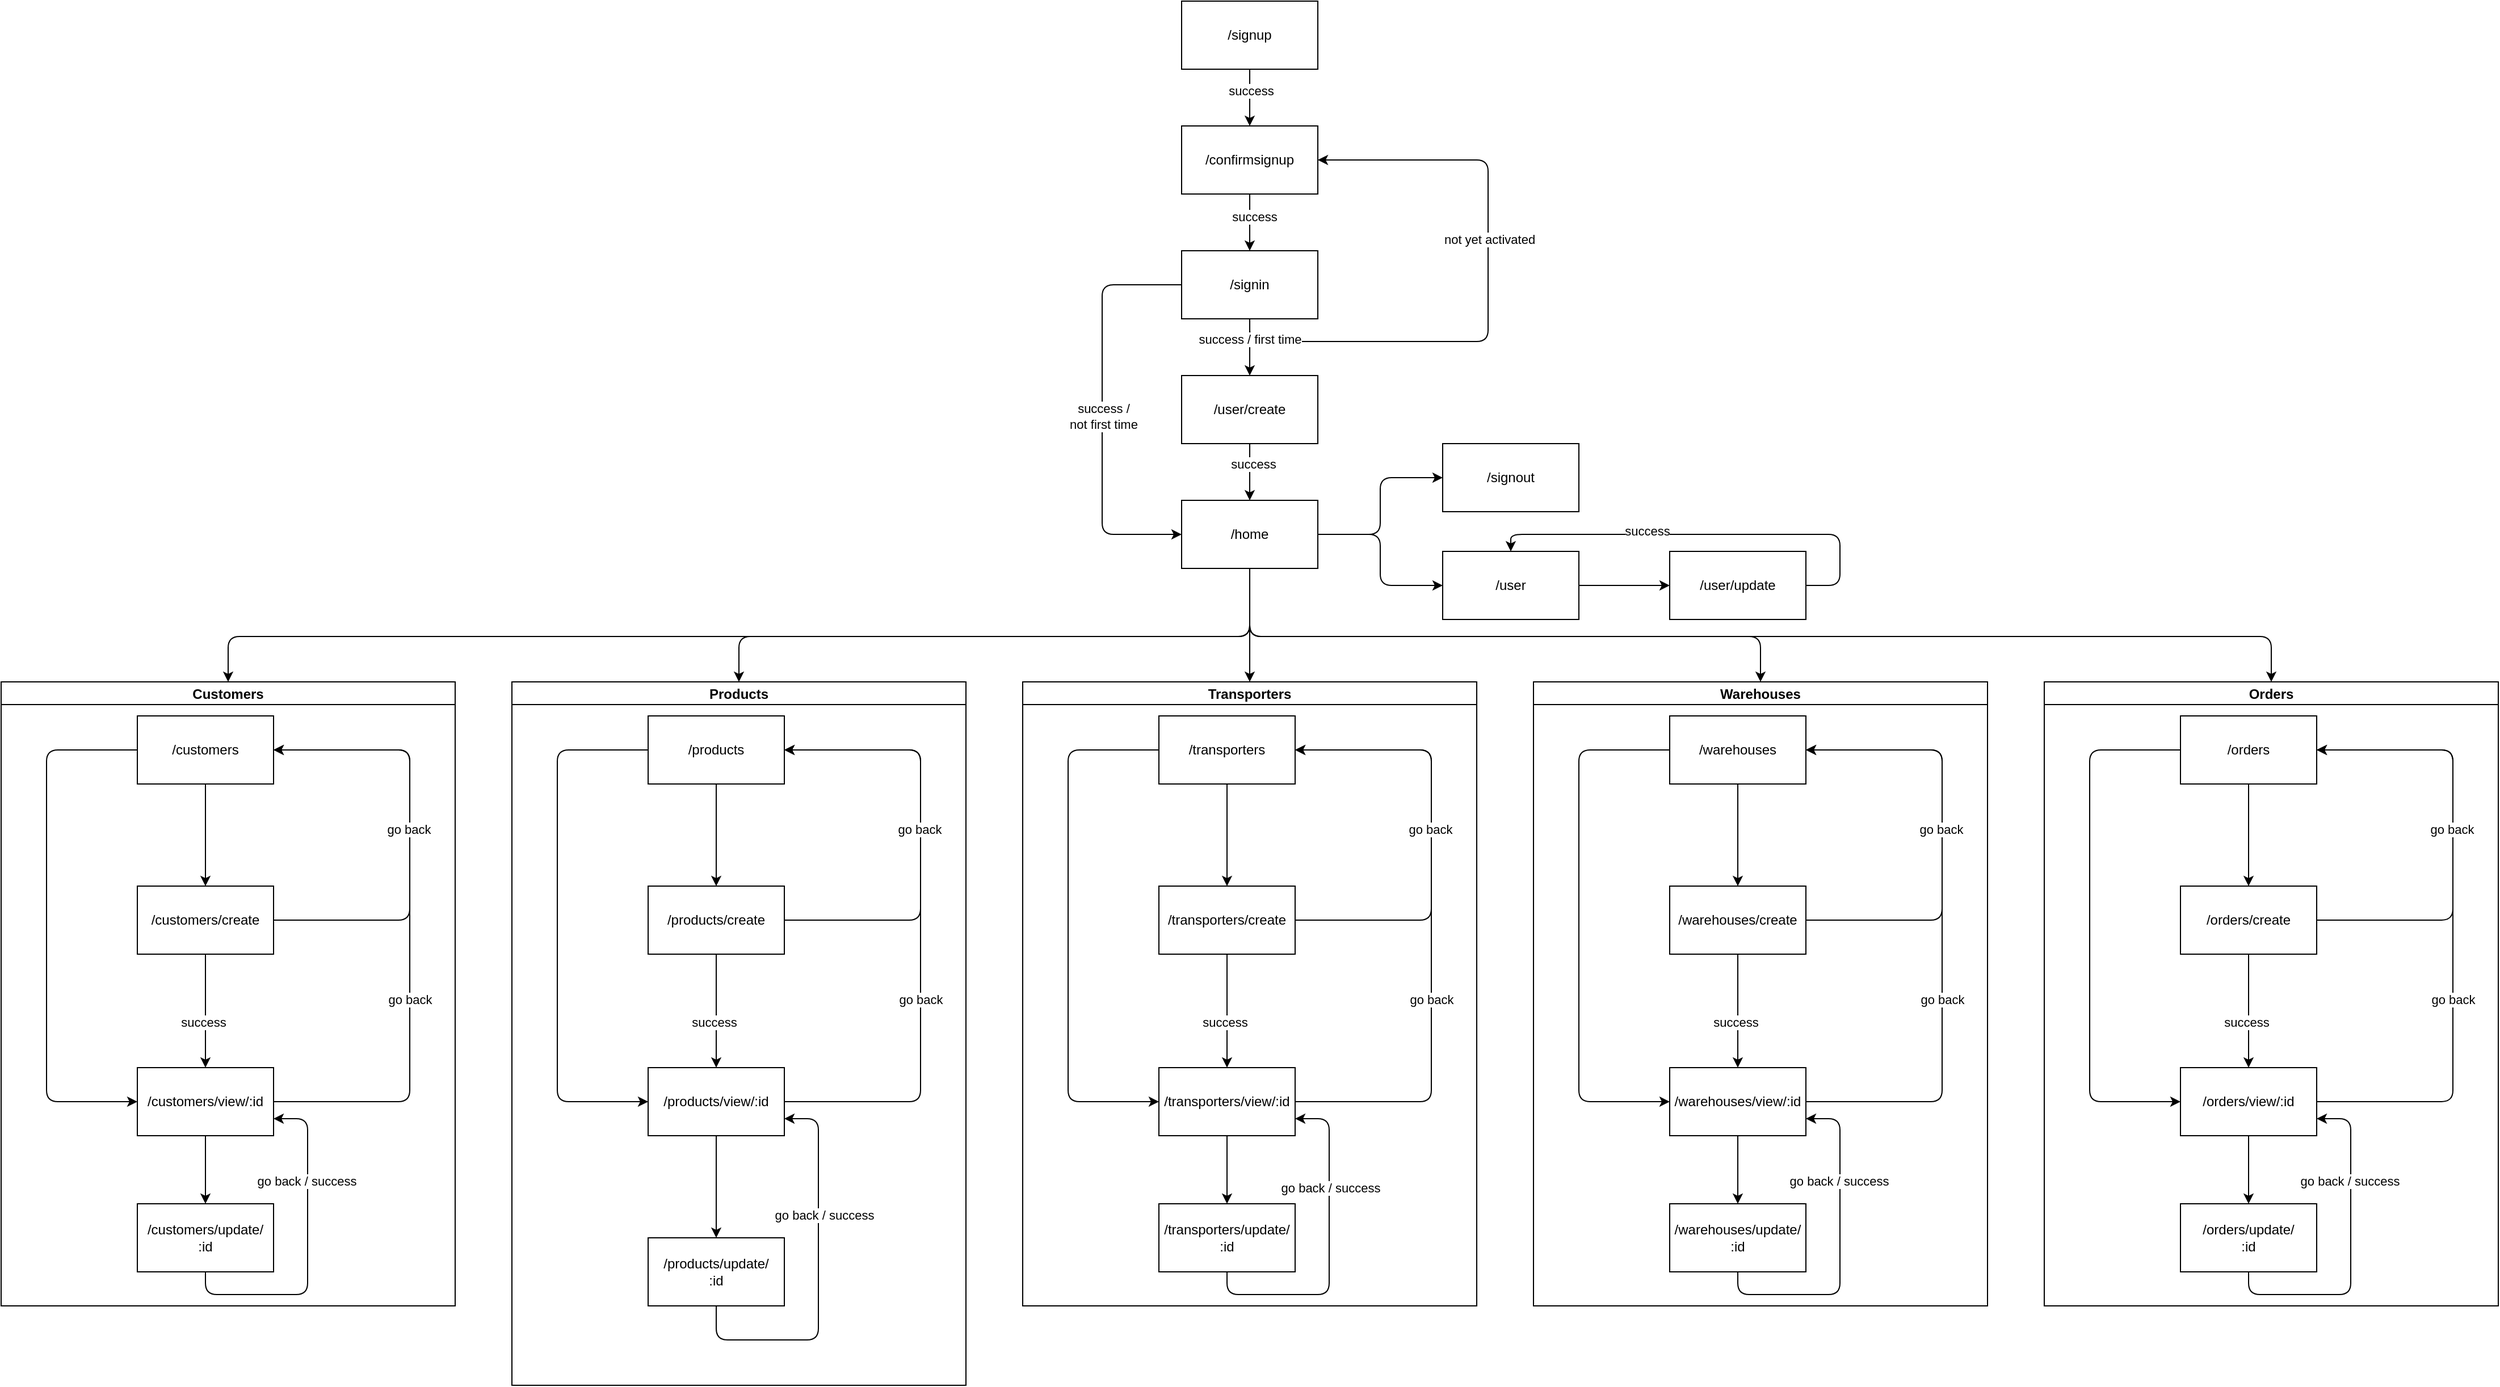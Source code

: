 <mxfile>
    <diagram id="BKjHCZ8m2CWluMup_G1p" name="Page-1">
        <mxGraphModel dx="1771" dy="754" grid="1" gridSize="10" guides="1" tooltips="1" connect="1" arrows="1" fold="1" page="1" pageScale="1" pageWidth="827" pageHeight="1169" math="0" shadow="0">
            <root>
                <mxCell id="0"/>
                <mxCell id="1" parent="0"/>
                <mxCell id="113" value="/signup" style="rounded=0;whiteSpace=wrap;html=1;" vertex="1" parent="1">
                    <mxGeometry x="650" y="100" width="120" height="60" as="geometry"/>
                </mxCell>
                <mxCell id="114" value="/confirmsignup" style="rounded=0;whiteSpace=wrap;html=1;" vertex="1" parent="1">
                    <mxGeometry x="650" y="210" width="120" height="60" as="geometry"/>
                </mxCell>
                <mxCell id="115" value="" style="edgeStyle=none;html=1;" edge="1" parent="1" source="113" target="114">
                    <mxGeometry relative="1" as="geometry"/>
                </mxCell>
                <mxCell id="116" value="success" style="edgeLabel;html=1;align=center;verticalAlign=middle;resizable=0;points=[];" vertex="1" connectable="0" parent="115">
                    <mxGeometry x="-0.242" y="1" relative="1" as="geometry">
                        <mxPoint as="offset"/>
                    </mxGeometry>
                </mxCell>
                <mxCell id="452" style="edgeStyle=orthogonalEdgeStyle;html=1;elbow=vertical;entryX=1;entryY=0.5;entryDx=0;entryDy=0;exitX=0.5;exitY=1;exitDx=0;exitDy=0;" edge="1" parent="1" source="117" target="114">
                    <mxGeometry relative="1" as="geometry">
                        <mxPoint x="870" y="290" as="targetPoint"/>
                        <Array as="points">
                            <mxPoint x="710" y="400"/>
                            <mxPoint x="920" y="400"/>
                            <mxPoint x="920" y="240"/>
                        </Array>
                    </mxGeometry>
                </mxCell>
                <mxCell id="453" value="not yet activated" style="edgeLabel;html=1;align=center;verticalAlign=middle;resizable=0;points=[];" vertex="1" connectable="0" parent="452">
                    <mxGeometry x="0.185" y="-1" relative="1" as="geometry">
                        <mxPoint as="offset"/>
                    </mxGeometry>
                </mxCell>
                <mxCell id="117" value="/signin" style="rounded=0;whiteSpace=wrap;html=1;" vertex="1" parent="1">
                    <mxGeometry x="650" y="320" width="120" height="60" as="geometry"/>
                </mxCell>
                <mxCell id="118" value="" style="edgeStyle=none;html=1;" edge="1" parent="1" source="114" target="117">
                    <mxGeometry relative="1" as="geometry"/>
                </mxCell>
                <mxCell id="119" value="success" style="edgeLabel;html=1;align=center;verticalAlign=middle;resizable=0;points=[];" vertex="1" connectable="0" parent="118">
                    <mxGeometry x="-0.2" y="4" relative="1" as="geometry">
                        <mxPoint as="offset"/>
                    </mxGeometry>
                </mxCell>
                <mxCell id="120" value="/user/create" style="rounded=0;whiteSpace=wrap;html=1;" vertex="1" parent="1">
                    <mxGeometry x="650" y="430" width="120" height="60" as="geometry"/>
                </mxCell>
                <mxCell id="121" style="edgeStyle=orthogonalEdgeStyle;html=1;entryX=0.5;entryY=0;entryDx=0;entryDy=0;" edge="1" parent="1" source="117" target="120">
                    <mxGeometry relative="1" as="geometry"/>
                </mxCell>
                <mxCell id="122" value="success / first time" style="edgeLabel;html=1;align=center;verticalAlign=middle;resizable=0;points=[];" vertex="1" connectable="0" parent="121">
                    <mxGeometry x="-0.276" relative="1" as="geometry">
                        <mxPoint as="offset"/>
                    </mxGeometry>
                </mxCell>
                <mxCell id="436" style="edgeStyle=orthogonalEdgeStyle;html=1;exitX=0.5;exitY=1;exitDx=0;exitDy=0;elbow=vertical;" edge="1" parent="1" source="123" target="370">
                    <mxGeometry relative="1" as="geometry"/>
                </mxCell>
                <mxCell id="437" style="edgeStyle=orthogonalEdgeStyle;html=1;entryX=0.5;entryY=0;entryDx=0;entryDy=0;elbow=vertical;" edge="1" parent="1" source="123" target="386">
                    <mxGeometry relative="1" as="geometry">
                        <Array as="points">
                            <mxPoint x="710" y="660"/>
                            <mxPoint x="260" y="660"/>
                        </Array>
                    </mxGeometry>
                </mxCell>
                <mxCell id="438" style="edgeStyle=orthogonalEdgeStyle;html=1;elbow=vertical;" edge="1" parent="1" source="123" target="354">
                    <mxGeometry relative="1" as="geometry">
                        <Array as="points">
                            <mxPoint x="710" y="660"/>
                            <mxPoint x="1160" y="660"/>
                        </Array>
                    </mxGeometry>
                </mxCell>
                <mxCell id="439" style="edgeStyle=orthogonalEdgeStyle;html=1;elbow=vertical;entryX=0.5;entryY=0;entryDx=0;entryDy=0;" edge="1" parent="1" source="123" target="418">
                    <mxGeometry relative="1" as="geometry">
                        <mxPoint x="140" y="660" as="targetPoint"/>
                        <Array as="points">
                            <mxPoint x="710" y="660"/>
                            <mxPoint x="-190" y="660"/>
                        </Array>
                    </mxGeometry>
                </mxCell>
                <mxCell id="440" style="edgeStyle=orthogonalEdgeStyle;html=1;entryX=0.5;entryY=0;entryDx=0;entryDy=0;elbow=vertical;" edge="1" parent="1" source="123" target="402">
                    <mxGeometry relative="1" as="geometry">
                        <Array as="points">
                            <mxPoint x="710" y="660"/>
                            <mxPoint x="1610" y="660"/>
                        </Array>
                    </mxGeometry>
                </mxCell>
                <mxCell id="442" value="" style="edgeStyle=orthogonalEdgeStyle;html=1;elbow=vertical;" edge="1" parent="1" source="123" target="441">
                    <mxGeometry relative="1" as="geometry"/>
                </mxCell>
                <mxCell id="446" style="edgeStyle=orthogonalEdgeStyle;html=1;entryX=0;entryY=0.5;entryDx=0;entryDy=0;elbow=vertical;" edge="1" parent="1" source="123" target="444">
                    <mxGeometry relative="1" as="geometry"/>
                </mxCell>
                <mxCell id="123" value="/home" style="rounded=0;whiteSpace=wrap;html=1;" vertex="1" parent="1">
                    <mxGeometry x="650" y="540" width="120" height="60" as="geometry"/>
                </mxCell>
                <mxCell id="124" style="edgeStyle=orthogonalEdgeStyle;html=1;entryX=0;entryY=0.5;entryDx=0;entryDy=0;" edge="1" parent="1" source="117" target="123">
                    <mxGeometry relative="1" as="geometry">
                        <Array as="points">
                            <mxPoint x="580" y="350"/>
                            <mxPoint x="580" y="570"/>
                        </Array>
                    </mxGeometry>
                </mxCell>
                <mxCell id="125" value="success / &lt;br&gt;not first time" style="edgeLabel;html=1;align=center;verticalAlign=middle;resizable=0;points=[];" vertex="1" connectable="0" parent="124">
                    <mxGeometry x="0.031" y="1" relative="1" as="geometry">
                        <mxPoint as="offset"/>
                    </mxGeometry>
                </mxCell>
                <mxCell id="126" style="edgeStyle=orthogonalEdgeStyle;html=1;entryX=0.5;entryY=0;entryDx=0;entryDy=0;" edge="1" parent="1" source="120" target="123">
                    <mxGeometry relative="1" as="geometry"/>
                </mxCell>
                <mxCell id="127" value="success" style="edgeLabel;html=1;align=center;verticalAlign=middle;resizable=0;points=[];" vertex="1" connectable="0" parent="126">
                    <mxGeometry x="-0.287" y="3" relative="1" as="geometry">
                        <mxPoint as="offset"/>
                    </mxGeometry>
                </mxCell>
                <mxCell id="354" value="Warehouses" style="swimlane;startSize=20;horizontal=1;containerType=tree;" vertex="1" parent="1">
                    <mxGeometry x="960" y="700" width="400" height="550" as="geometry">
                        <mxRectangle x="1010" y="680" width="100" height="20" as="alternateBounds"/>
                    </mxGeometry>
                </mxCell>
                <mxCell id="230" value="/warehouses" style="rounded=0;whiteSpace=wrap;html=1;" vertex="1" parent="354">
                    <mxGeometry x="120" y="30" width="120" height="60" as="geometry"/>
                </mxCell>
                <mxCell id="366" style="edgeStyle=orthogonalEdgeStyle;html=1;elbow=vertical;" edge="1" parent="354" source="235">
                    <mxGeometry relative="1" as="geometry">
                        <mxPoint x="240" y="60" as="targetPoint"/>
                        <Array as="points">
                            <mxPoint x="360" y="210"/>
                            <mxPoint x="360" y="60"/>
                        </Array>
                    </mxGeometry>
                </mxCell>
                <mxCell id="235" value="/warehouses/create" style="rounded=0;whiteSpace=wrap;html=1;" vertex="1" parent="354">
                    <mxGeometry x="120" y="180" width="120" height="60" as="geometry"/>
                </mxCell>
                <mxCell id="359" style="edgeStyle=orthogonalEdgeStyle;curved=1;html=1;elbow=vertical;" edge="1" parent="354" source="230" target="235">
                    <mxGeometry relative="1" as="geometry"/>
                </mxCell>
                <mxCell id="364" style="edgeStyle=orthogonalEdgeStyle;html=1;entryX=1;entryY=0.5;entryDx=0;entryDy=0;elbow=vertical;" edge="1" parent="354" source="240" target="230">
                    <mxGeometry relative="1" as="geometry">
                        <Array as="points">
                            <mxPoint x="360" y="370"/>
                            <mxPoint x="360" y="60"/>
                        </Array>
                    </mxGeometry>
                </mxCell>
                <mxCell id="365" value="go back" style="edgeLabel;html=1;align=center;verticalAlign=middle;resizable=0;points=[];" vertex="1" connectable="0" parent="364">
                    <mxGeometry x="-0.005" y="1" relative="1" as="geometry">
                        <mxPoint y="-87" as="offset"/>
                    </mxGeometry>
                </mxCell>
                <mxCell id="240" value="/warehouses/view/:id" style="rounded=0;whiteSpace=wrap;html=1;" vertex="1" parent="354">
                    <mxGeometry x="120" y="340" width="120" height="60" as="geometry"/>
                </mxCell>
                <mxCell id="362" style="edgeStyle=orthogonalEdgeStyle;html=1;elbow=vertical;entryX=0;entryY=0.5;entryDx=0;entryDy=0;" edge="1" parent="354" source="230" target="240">
                    <mxGeometry relative="1" as="geometry">
                        <mxPoint x="50" y="370" as="targetPoint"/>
                        <Array as="points">
                            <mxPoint x="40" y="60"/>
                            <mxPoint x="40" y="370"/>
                        </Array>
                    </mxGeometry>
                </mxCell>
                <mxCell id="231" style="edgeStyle=orthogonalEdgeStyle;html=1;entryX=0.5;entryY=0;entryDx=0;entryDy=0;" edge="1" parent="354" source="235" target="240">
                    <mxGeometry relative="1" as="geometry"/>
                </mxCell>
                <mxCell id="232" value="success" style="edgeLabel;html=1;align=center;verticalAlign=middle;resizable=0;points=[];" vertex="1" connectable="0" parent="231">
                    <mxGeometry x="0.221" y="-2" relative="1" as="geometry">
                        <mxPoint y="-1" as="offset"/>
                    </mxGeometry>
                </mxCell>
                <mxCell id="367" style="edgeStyle=orthogonalEdgeStyle;html=1;elbow=vertical;entryX=1;entryY=0.75;entryDx=0;entryDy=0;exitX=0.5;exitY=1;exitDx=0;exitDy=0;" edge="1" parent="354" source="246" target="240">
                    <mxGeometry relative="1" as="geometry">
                        <mxPoint x="360" y="140" as="targetPoint"/>
                        <Array as="points">
                            <mxPoint x="180" y="540"/>
                            <mxPoint x="270" y="540"/>
                            <mxPoint x="270" y="385"/>
                        </Array>
                    </mxGeometry>
                </mxCell>
                <mxCell id="246" value="/warehouses/update/&lt;br&gt;:id" style="rounded=0;whiteSpace=wrap;html=1;" vertex="1" parent="354">
                    <mxGeometry x="120" y="460" width="120" height="60" as="geometry"/>
                </mxCell>
                <mxCell id="363" style="edgeStyle=orthogonalEdgeStyle;html=1;entryX=0.5;entryY=0;entryDx=0;entryDy=0;elbow=vertical;" edge="1" parent="354" source="240" target="246">
                    <mxGeometry relative="1" as="geometry"/>
                </mxCell>
                <mxCell id="368" value="go back" style="edgeLabel;html=1;align=center;verticalAlign=middle;resizable=0;points=[];" vertex="1" connectable="0" parent="354">
                    <mxGeometry x="360" y="280.003" as="geometry"/>
                </mxCell>
                <mxCell id="369" value="go back / success" style="edgeLabel;html=1;align=center;verticalAlign=middle;resizable=0;points=[];" vertex="1" connectable="0" parent="354">
                    <mxGeometry x="310" y="-39.997" as="geometry">
                        <mxPoint x="-41" y="480" as="offset"/>
                    </mxGeometry>
                </mxCell>
                <mxCell id="370" value="Transporters" style="swimlane;startSize=20;horizontal=1;containerType=tree;" vertex="1" parent="1">
                    <mxGeometry x="510" y="700" width="400" height="550" as="geometry">
                        <mxRectangle x="1010" y="680" width="100" height="20" as="alternateBounds"/>
                    </mxGeometry>
                </mxCell>
                <mxCell id="371" value="/transporters" style="rounded=0;whiteSpace=wrap;html=1;" vertex="1" parent="370">
                    <mxGeometry x="120" y="30" width="120" height="60" as="geometry"/>
                </mxCell>
                <mxCell id="372" style="edgeStyle=orthogonalEdgeStyle;html=1;elbow=vertical;" edge="1" parent="370" source="373">
                    <mxGeometry relative="1" as="geometry">
                        <mxPoint x="240" y="60" as="targetPoint"/>
                        <Array as="points">
                            <mxPoint x="360" y="210"/>
                            <mxPoint x="360" y="60"/>
                        </Array>
                    </mxGeometry>
                </mxCell>
                <mxCell id="373" value="/transporters/create" style="rounded=0;whiteSpace=wrap;html=1;" vertex="1" parent="370">
                    <mxGeometry x="120" y="180" width="120" height="60" as="geometry"/>
                </mxCell>
                <mxCell id="374" style="edgeStyle=orthogonalEdgeStyle;curved=1;html=1;elbow=vertical;" edge="1" parent="370" source="371" target="373">
                    <mxGeometry relative="1" as="geometry"/>
                </mxCell>
                <mxCell id="375" style="edgeStyle=orthogonalEdgeStyle;html=1;entryX=1;entryY=0.5;entryDx=0;entryDy=0;elbow=vertical;" edge="1" parent="370" source="377" target="371">
                    <mxGeometry relative="1" as="geometry">
                        <Array as="points">
                            <mxPoint x="360" y="370"/>
                            <mxPoint x="360" y="60"/>
                        </Array>
                    </mxGeometry>
                </mxCell>
                <mxCell id="376" value="go back" style="edgeLabel;html=1;align=center;verticalAlign=middle;resizable=0;points=[];" vertex="1" connectable="0" parent="375">
                    <mxGeometry x="-0.005" y="1" relative="1" as="geometry">
                        <mxPoint y="-87" as="offset"/>
                    </mxGeometry>
                </mxCell>
                <mxCell id="377" value="/transporters/view/:id" style="rounded=0;whiteSpace=wrap;html=1;" vertex="1" parent="370">
                    <mxGeometry x="120" y="340" width="120" height="60" as="geometry"/>
                </mxCell>
                <mxCell id="378" style="edgeStyle=orthogonalEdgeStyle;html=1;elbow=vertical;entryX=0;entryY=0.5;entryDx=0;entryDy=0;" edge="1" parent="370" source="371" target="377">
                    <mxGeometry relative="1" as="geometry">
                        <mxPoint x="50" y="370" as="targetPoint"/>
                        <Array as="points">
                            <mxPoint x="40" y="60"/>
                            <mxPoint x="40" y="370"/>
                        </Array>
                    </mxGeometry>
                </mxCell>
                <mxCell id="379" style="edgeStyle=orthogonalEdgeStyle;html=1;entryX=0.5;entryY=0;entryDx=0;entryDy=0;" edge="1" parent="370" source="373" target="377">
                    <mxGeometry relative="1" as="geometry"/>
                </mxCell>
                <mxCell id="380" value="success" style="edgeLabel;html=1;align=center;verticalAlign=middle;resizable=0;points=[];" vertex="1" connectable="0" parent="379">
                    <mxGeometry x="0.221" y="-2" relative="1" as="geometry">
                        <mxPoint y="-1" as="offset"/>
                    </mxGeometry>
                </mxCell>
                <mxCell id="381" style="edgeStyle=orthogonalEdgeStyle;html=1;elbow=vertical;entryX=1;entryY=0.75;entryDx=0;entryDy=0;exitX=0.5;exitY=1;exitDx=0;exitDy=0;" edge="1" parent="370" source="382" target="377">
                    <mxGeometry relative="1" as="geometry">
                        <mxPoint x="360" y="140" as="targetPoint"/>
                        <Array as="points">
                            <mxPoint x="180" y="540"/>
                            <mxPoint x="270" y="540"/>
                            <mxPoint x="270" y="385"/>
                        </Array>
                    </mxGeometry>
                </mxCell>
                <mxCell id="435" value="go back / success" style="edgeLabel;html=1;align=center;verticalAlign=middle;resizable=0;points=[];" vertex="1" connectable="0" parent="381">
                    <mxGeometry x="0.386" y="-1" relative="1" as="geometry">
                        <mxPoint as="offset"/>
                    </mxGeometry>
                </mxCell>
                <mxCell id="382" value="/transporters/update/&lt;br&gt;:id" style="rounded=0;whiteSpace=wrap;html=1;" vertex="1" parent="370">
                    <mxGeometry x="120" y="460" width="120" height="60" as="geometry"/>
                </mxCell>
                <mxCell id="383" style="edgeStyle=orthogonalEdgeStyle;html=1;entryX=0.5;entryY=0;entryDx=0;entryDy=0;elbow=vertical;" edge="1" parent="370" source="377" target="382">
                    <mxGeometry relative="1" as="geometry"/>
                </mxCell>
                <mxCell id="384" value="go back" style="edgeLabel;html=1;align=center;verticalAlign=middle;resizable=0;points=[];" vertex="1" connectable="0" parent="370">
                    <mxGeometry x="360" y="280.003" as="geometry"/>
                </mxCell>
                <mxCell id="386" value="Products" style="swimlane;startSize=20;horizontal=1;containerType=tree;" vertex="1" parent="1">
                    <mxGeometry x="60" y="700" width="400" height="620" as="geometry">
                        <mxRectangle x="60" y="670" width="100" height="20" as="alternateBounds"/>
                    </mxGeometry>
                </mxCell>
                <mxCell id="387" value="/products" style="rounded=0;whiteSpace=wrap;html=1;" vertex="1" parent="386">
                    <mxGeometry x="120" y="30" width="120" height="60" as="geometry"/>
                </mxCell>
                <mxCell id="388" style="edgeStyle=orthogonalEdgeStyle;html=1;elbow=vertical;" edge="1" parent="386" source="389">
                    <mxGeometry relative="1" as="geometry">
                        <mxPoint x="240" y="60" as="targetPoint"/>
                        <Array as="points">
                            <mxPoint x="360" y="210"/>
                            <mxPoint x="360" y="60"/>
                        </Array>
                    </mxGeometry>
                </mxCell>
                <mxCell id="389" value="/products/create" style="rounded=0;whiteSpace=wrap;html=1;" vertex="1" parent="386">
                    <mxGeometry x="120" y="180" width="120" height="60" as="geometry"/>
                </mxCell>
                <mxCell id="390" style="edgeStyle=orthogonalEdgeStyle;curved=1;html=1;elbow=vertical;" edge="1" parent="386" source="387" target="389">
                    <mxGeometry relative="1" as="geometry"/>
                </mxCell>
                <mxCell id="391" style="edgeStyle=orthogonalEdgeStyle;html=1;entryX=1;entryY=0.5;entryDx=0;entryDy=0;elbow=vertical;" edge="1" parent="386" source="393" target="387">
                    <mxGeometry relative="1" as="geometry">
                        <Array as="points">
                            <mxPoint x="360" y="370"/>
                            <mxPoint x="360" y="60"/>
                        </Array>
                    </mxGeometry>
                </mxCell>
                <mxCell id="392" value="go back" style="edgeLabel;html=1;align=center;verticalAlign=middle;resizable=0;points=[];" vertex="1" connectable="0" parent="391">
                    <mxGeometry x="-0.005" y="1" relative="1" as="geometry">
                        <mxPoint y="-87" as="offset"/>
                    </mxGeometry>
                </mxCell>
                <mxCell id="393" value="/products/view/:id" style="rounded=0;whiteSpace=wrap;html=1;" vertex="1" parent="386">
                    <mxGeometry x="120" y="340" width="120" height="60" as="geometry"/>
                </mxCell>
                <mxCell id="394" style="edgeStyle=orthogonalEdgeStyle;html=1;elbow=vertical;entryX=0;entryY=0.5;entryDx=0;entryDy=0;" edge="1" parent="386" source="387" target="393">
                    <mxGeometry relative="1" as="geometry">
                        <mxPoint x="50" y="370" as="targetPoint"/>
                        <Array as="points">
                            <mxPoint x="40" y="60"/>
                            <mxPoint x="40" y="370"/>
                        </Array>
                    </mxGeometry>
                </mxCell>
                <mxCell id="395" style="edgeStyle=orthogonalEdgeStyle;html=1;entryX=0.5;entryY=0;entryDx=0;entryDy=0;" edge="1" parent="386" source="389" target="393">
                    <mxGeometry relative="1" as="geometry"/>
                </mxCell>
                <mxCell id="396" value="success" style="edgeLabel;html=1;align=center;verticalAlign=middle;resizable=0;points=[];" vertex="1" connectable="0" parent="395">
                    <mxGeometry x="0.221" y="-2" relative="1" as="geometry">
                        <mxPoint y="-1" as="offset"/>
                    </mxGeometry>
                </mxCell>
                <mxCell id="397" style="edgeStyle=orthogonalEdgeStyle;html=1;elbow=vertical;entryX=1;entryY=0.75;entryDx=0;entryDy=0;exitX=0.5;exitY=1;exitDx=0;exitDy=0;" edge="1" parent="386" source="398" target="393">
                    <mxGeometry relative="1" as="geometry">
                        <mxPoint x="360" y="140" as="targetPoint"/>
                        <Array as="points">
                            <mxPoint x="180" y="580"/>
                            <mxPoint x="270" y="580"/>
                            <mxPoint x="270" y="385"/>
                        </Array>
                    </mxGeometry>
                </mxCell>
                <mxCell id="434" value="go back / success" style="edgeLabel;html=1;align=center;verticalAlign=middle;resizable=0;points=[];" vertex="1" connectable="0" parent="397">
                    <mxGeometry x="0.334" y="-5" relative="1" as="geometry">
                        <mxPoint as="offset"/>
                    </mxGeometry>
                </mxCell>
                <mxCell id="398" value="/products/update/&lt;br&gt;:id" style="rounded=0;whiteSpace=wrap;html=1;" vertex="1" parent="386">
                    <mxGeometry x="120" y="490" width="120" height="60" as="geometry"/>
                </mxCell>
                <mxCell id="399" style="edgeStyle=orthogonalEdgeStyle;html=1;entryX=0.5;entryY=0;entryDx=0;entryDy=0;elbow=vertical;" edge="1" parent="386" source="393" target="398">
                    <mxGeometry relative="1" as="geometry"/>
                </mxCell>
                <mxCell id="400" value="go back" style="edgeLabel;html=1;align=center;verticalAlign=middle;resizable=0;points=[];" vertex="1" connectable="0" parent="386">
                    <mxGeometry x="360" y="280.003" as="geometry"/>
                </mxCell>
                <mxCell id="402" value="Orders" style="swimlane;startSize=20;horizontal=1;containerType=tree;" vertex="1" parent="1">
                    <mxGeometry x="1410" y="700" width="400" height="550" as="geometry">
                        <mxRectangle x="1010" y="680" width="100" height="20" as="alternateBounds"/>
                    </mxGeometry>
                </mxCell>
                <mxCell id="403" value="/orders" style="rounded=0;whiteSpace=wrap;html=1;" vertex="1" parent="402">
                    <mxGeometry x="120" y="30" width="120" height="60" as="geometry"/>
                </mxCell>
                <mxCell id="404" style="edgeStyle=orthogonalEdgeStyle;html=1;elbow=vertical;" edge="1" parent="402" source="405">
                    <mxGeometry relative="1" as="geometry">
                        <mxPoint x="240" y="60" as="targetPoint"/>
                        <Array as="points">
                            <mxPoint x="360" y="210"/>
                            <mxPoint x="360" y="60"/>
                        </Array>
                    </mxGeometry>
                </mxCell>
                <mxCell id="405" value="/orders/create" style="rounded=0;whiteSpace=wrap;html=1;" vertex="1" parent="402">
                    <mxGeometry x="120" y="180" width="120" height="60" as="geometry"/>
                </mxCell>
                <mxCell id="406" style="edgeStyle=orthogonalEdgeStyle;curved=1;html=1;elbow=vertical;" edge="1" parent="402" source="403" target="405">
                    <mxGeometry relative="1" as="geometry"/>
                </mxCell>
                <mxCell id="407" style="edgeStyle=orthogonalEdgeStyle;html=1;entryX=1;entryY=0.5;entryDx=0;entryDy=0;elbow=vertical;" edge="1" parent="402" source="409" target="403">
                    <mxGeometry relative="1" as="geometry">
                        <Array as="points">
                            <mxPoint x="360" y="370"/>
                            <mxPoint x="360" y="60"/>
                        </Array>
                    </mxGeometry>
                </mxCell>
                <mxCell id="408" value="go back" style="edgeLabel;html=1;align=center;verticalAlign=middle;resizable=0;points=[];" vertex="1" connectable="0" parent="407">
                    <mxGeometry x="-0.005" y="1" relative="1" as="geometry">
                        <mxPoint y="-87" as="offset"/>
                    </mxGeometry>
                </mxCell>
                <mxCell id="409" value="/orders/view/:id" style="rounded=0;whiteSpace=wrap;html=1;" vertex="1" parent="402">
                    <mxGeometry x="120" y="340" width="120" height="60" as="geometry"/>
                </mxCell>
                <mxCell id="410" style="edgeStyle=orthogonalEdgeStyle;html=1;elbow=vertical;entryX=0;entryY=0.5;entryDx=0;entryDy=0;" edge="1" parent="402" source="403" target="409">
                    <mxGeometry relative="1" as="geometry">
                        <mxPoint x="50" y="370" as="targetPoint"/>
                        <Array as="points">
                            <mxPoint x="40" y="60"/>
                            <mxPoint x="40" y="370"/>
                        </Array>
                    </mxGeometry>
                </mxCell>
                <mxCell id="411" style="edgeStyle=orthogonalEdgeStyle;html=1;entryX=0.5;entryY=0;entryDx=0;entryDy=0;" edge="1" parent="402" source="405" target="409">
                    <mxGeometry relative="1" as="geometry"/>
                </mxCell>
                <mxCell id="412" value="success" style="edgeLabel;html=1;align=center;verticalAlign=middle;resizable=0;points=[];" vertex="1" connectable="0" parent="411">
                    <mxGeometry x="0.221" y="-2" relative="1" as="geometry">
                        <mxPoint y="-1" as="offset"/>
                    </mxGeometry>
                </mxCell>
                <mxCell id="413" style="edgeStyle=orthogonalEdgeStyle;html=1;elbow=vertical;entryX=1;entryY=0.75;entryDx=0;entryDy=0;exitX=0.5;exitY=1;exitDx=0;exitDy=0;" edge="1" parent="402" source="414" target="409">
                    <mxGeometry relative="1" as="geometry">
                        <mxPoint x="360" y="140" as="targetPoint"/>
                        <Array as="points">
                            <mxPoint x="180" y="540"/>
                            <mxPoint x="270" y="540"/>
                            <mxPoint x="270" y="385"/>
                        </Array>
                    </mxGeometry>
                </mxCell>
                <mxCell id="414" value="/orders/update/&lt;br&gt;:id" style="rounded=0;whiteSpace=wrap;html=1;" vertex="1" parent="402">
                    <mxGeometry x="120" y="460" width="120" height="60" as="geometry"/>
                </mxCell>
                <mxCell id="415" style="edgeStyle=orthogonalEdgeStyle;html=1;entryX=0.5;entryY=0;entryDx=0;entryDy=0;elbow=vertical;" edge="1" parent="402" source="409" target="414">
                    <mxGeometry relative="1" as="geometry"/>
                </mxCell>
                <mxCell id="416" value="go back" style="edgeLabel;html=1;align=center;verticalAlign=middle;resizable=0;points=[];" vertex="1" connectable="0" parent="402">
                    <mxGeometry x="360" y="280.003" as="geometry"/>
                </mxCell>
                <mxCell id="417" value="go back / success" style="edgeLabel;html=1;align=center;verticalAlign=middle;resizable=0;points=[];" vertex="1" connectable="0" parent="402">
                    <mxGeometry x="310" y="-39.997" as="geometry">
                        <mxPoint x="-41" y="480" as="offset"/>
                    </mxGeometry>
                </mxCell>
                <mxCell id="418" value="Customers" style="swimlane;startSize=20;horizontal=1;containerType=tree;" vertex="1" parent="1">
                    <mxGeometry x="-390" y="700" width="400" height="550" as="geometry">
                        <mxRectangle x="1010" y="680" width="100" height="20" as="alternateBounds"/>
                    </mxGeometry>
                </mxCell>
                <mxCell id="419" value="/customers" style="rounded=0;whiteSpace=wrap;html=1;" vertex="1" parent="418">
                    <mxGeometry x="120" y="30" width="120" height="60" as="geometry"/>
                </mxCell>
                <mxCell id="420" style="edgeStyle=orthogonalEdgeStyle;html=1;elbow=vertical;" edge="1" parent="418" source="421">
                    <mxGeometry relative="1" as="geometry">
                        <mxPoint x="240" y="60" as="targetPoint"/>
                        <Array as="points">
                            <mxPoint x="360" y="210"/>
                            <mxPoint x="360" y="60"/>
                        </Array>
                    </mxGeometry>
                </mxCell>
                <mxCell id="421" value="/customers/create" style="rounded=0;whiteSpace=wrap;html=1;" vertex="1" parent="418">
                    <mxGeometry x="120" y="180" width="120" height="60" as="geometry"/>
                </mxCell>
                <mxCell id="422" style="edgeStyle=orthogonalEdgeStyle;curved=1;html=1;elbow=vertical;" edge="1" parent="418" source="419" target="421">
                    <mxGeometry relative="1" as="geometry"/>
                </mxCell>
                <mxCell id="423" style="edgeStyle=orthogonalEdgeStyle;html=1;entryX=1;entryY=0.5;entryDx=0;entryDy=0;elbow=vertical;" edge="1" parent="418" source="425" target="419">
                    <mxGeometry relative="1" as="geometry">
                        <Array as="points">
                            <mxPoint x="360" y="370"/>
                            <mxPoint x="360" y="60"/>
                        </Array>
                    </mxGeometry>
                </mxCell>
                <mxCell id="424" value="go back" style="edgeLabel;html=1;align=center;verticalAlign=middle;resizable=0;points=[];" vertex="1" connectable="0" parent="423">
                    <mxGeometry x="-0.005" y="1" relative="1" as="geometry">
                        <mxPoint y="-87" as="offset"/>
                    </mxGeometry>
                </mxCell>
                <mxCell id="425" value="/customers/view/:id" style="rounded=0;whiteSpace=wrap;html=1;" vertex="1" parent="418">
                    <mxGeometry x="120" y="340" width="120" height="60" as="geometry"/>
                </mxCell>
                <mxCell id="426" style="edgeStyle=orthogonalEdgeStyle;html=1;elbow=vertical;entryX=0;entryY=0.5;entryDx=0;entryDy=0;" edge="1" parent="418" source="419" target="425">
                    <mxGeometry relative="1" as="geometry">
                        <mxPoint x="50" y="370" as="targetPoint"/>
                        <Array as="points">
                            <mxPoint x="40" y="60"/>
                            <mxPoint x="40" y="370"/>
                        </Array>
                    </mxGeometry>
                </mxCell>
                <mxCell id="427" style="edgeStyle=orthogonalEdgeStyle;html=1;entryX=0.5;entryY=0;entryDx=0;entryDy=0;" edge="1" parent="418" source="421" target="425">
                    <mxGeometry relative="1" as="geometry"/>
                </mxCell>
                <mxCell id="428" value="success" style="edgeLabel;html=1;align=center;verticalAlign=middle;resizable=0;points=[];" vertex="1" connectable="0" parent="427">
                    <mxGeometry x="0.221" y="-2" relative="1" as="geometry">
                        <mxPoint y="-1" as="offset"/>
                    </mxGeometry>
                </mxCell>
                <mxCell id="429" style="edgeStyle=orthogonalEdgeStyle;html=1;elbow=vertical;entryX=1;entryY=0.75;entryDx=0;entryDy=0;exitX=0.5;exitY=1;exitDx=0;exitDy=0;" edge="1" parent="418" source="430" target="425">
                    <mxGeometry relative="1" as="geometry">
                        <mxPoint x="360" y="140" as="targetPoint"/>
                        <Array as="points">
                            <mxPoint x="180" y="540"/>
                            <mxPoint x="270" y="540"/>
                            <mxPoint x="270" y="385"/>
                        </Array>
                    </mxGeometry>
                </mxCell>
                <mxCell id="430" value="/customers/update/&lt;br&gt;:id" style="rounded=0;whiteSpace=wrap;html=1;" vertex="1" parent="418">
                    <mxGeometry x="120" y="460" width="120" height="60" as="geometry"/>
                </mxCell>
                <mxCell id="431" style="edgeStyle=orthogonalEdgeStyle;html=1;entryX=0.5;entryY=0;entryDx=0;entryDy=0;elbow=vertical;" edge="1" parent="418" source="425" target="430">
                    <mxGeometry relative="1" as="geometry"/>
                </mxCell>
                <mxCell id="432" value="go back" style="edgeLabel;html=1;align=center;verticalAlign=middle;resizable=0;points=[];" vertex="1" connectable="0" parent="418">
                    <mxGeometry x="360" y="280.003" as="geometry"/>
                </mxCell>
                <mxCell id="433" value="go back / success" style="edgeLabel;html=1;align=center;verticalAlign=middle;resizable=0;points=[];" vertex="1" connectable="0" parent="418">
                    <mxGeometry x="310" y="-39.997" as="geometry">
                        <mxPoint x="-41" y="480" as="offset"/>
                    </mxGeometry>
                </mxCell>
                <mxCell id="449" value="" style="edgeStyle=orthogonalEdgeStyle;html=1;elbow=vertical;" edge="1" parent="1" source="441" target="448">
                    <mxGeometry relative="1" as="geometry"/>
                </mxCell>
                <mxCell id="441" value="/user" style="rounded=0;whiteSpace=wrap;html=1;" vertex="1" parent="1">
                    <mxGeometry x="880" y="585" width="120" height="60" as="geometry"/>
                </mxCell>
                <mxCell id="444" value="/signout" style="rounded=0;whiteSpace=wrap;html=1;" vertex="1" parent="1">
                    <mxGeometry x="880" y="490" width="120" height="60" as="geometry"/>
                </mxCell>
                <mxCell id="450" style="edgeStyle=orthogonalEdgeStyle;html=1;entryX=0.5;entryY=0;entryDx=0;entryDy=0;elbow=vertical;" edge="1" parent="1" source="448" target="441">
                    <mxGeometry relative="1" as="geometry">
                        <Array as="points">
                            <mxPoint x="1230" y="615"/>
                            <mxPoint x="1230" y="570"/>
                            <mxPoint x="940" y="570"/>
                        </Array>
                    </mxGeometry>
                </mxCell>
                <mxCell id="451" value="success" style="edgeLabel;html=1;align=center;verticalAlign=middle;resizable=0;points=[];" vertex="1" connectable="0" parent="450">
                    <mxGeometry x="-0.15" y="-3" relative="1" as="geometry">
                        <mxPoint x="-84" as="offset"/>
                    </mxGeometry>
                </mxCell>
                <mxCell id="448" value="/user/update" style="rounded=0;whiteSpace=wrap;html=1;" vertex="1" parent="1">
                    <mxGeometry x="1080" y="585" width="120" height="60" as="geometry"/>
                </mxCell>
            </root>
        </mxGraphModel>
    </diagram>
</mxfile>